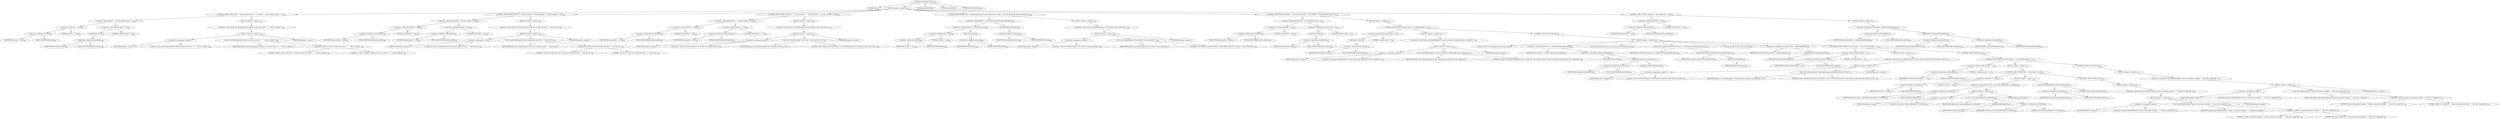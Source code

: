 digraph "validateAttributes" {  
"969" [label = <(METHOD,validateAttributes)<SUB>483</SUB>> ]
"48" [label = <(PARAM,this)<SUB>483</SUB>> ]
"970" [label = <(BLOCK,&lt;empty&gt;,&lt;empty&gt;)<SUB>483</SUB>> ]
"971" [label = <(CONTROL_STRUCTURE,if (file == null &amp;&amp; filesets.size() == 0),if (file == null &amp;&amp; filesets.size() == 0))<SUB>484</SUB>> ]
"972" [label = <(&lt;operator&gt;.logicalAnd,file == null &amp;&amp; filesets.size() == 0)<SUB>484</SUB>> ]
"973" [label = <(&lt;operator&gt;.equals,file == null)<SUB>484</SUB>> ]
"974" [label = <(&lt;operator&gt;.fieldAccess,this.file)<SUB>484</SUB>> ]
"975" [label = <(IDENTIFIER,this,file == null)<SUB>484</SUB>> ]
"976" [label = <(FIELD_IDENTIFIER,file,file)<SUB>484</SUB>> ]
"977" [label = <(LITERAL,null,file == null)<SUB>484</SUB>> ]
"978" [label = <(&lt;operator&gt;.equals,filesets.size() == 0)<SUB>484</SUB>> ]
"979" [label = <(size,filesets.size())<SUB>484</SUB>> ]
"980" [label = <(&lt;operator&gt;.fieldAccess,this.filesets)<SUB>484</SUB>> ]
"981" [label = <(IDENTIFIER,this,filesets.size())<SUB>484</SUB>> ]
"982" [label = <(FIELD_IDENTIFIER,filesets,filesets)<SUB>484</SUB>> ]
"983" [label = <(LITERAL,0,filesets.size() == 0)<SUB>484</SUB>> ]
"984" [label = <(BLOCK,&lt;empty&gt;,&lt;empty&gt;)<SUB>484</SUB>> ]
"985" [label = <(&lt;operator&gt;.throw,throw new BuildException(&quot;Specify at least one source &quot; + &quot;- a file or a fileset.&quot;);)<SUB>485</SUB>> ]
"986" [label = <(BLOCK,&lt;empty&gt;,&lt;empty&gt;)<SUB>485</SUB>> ]
"987" [label = <(&lt;operator&gt;.assignment,&lt;empty&gt;)> ]
"988" [label = <(IDENTIFIER,$obj12,&lt;empty&gt;)> ]
"989" [label = <(&lt;operator&gt;.alloc,new BuildException(&quot;Specify at least one source &quot; + &quot;- a file or a fileset.&quot;))<SUB>485</SUB>> ]
"990" [label = <(&lt;init&gt;,new BuildException(&quot;Specify at least one source &quot; + &quot;- a file or a fileset.&quot;))<SUB>485</SUB>> ]
"991" [label = <(IDENTIFIER,$obj12,new BuildException(&quot;Specify at least one source &quot; + &quot;- a file or a fileset.&quot;))> ]
"992" [label = <(&lt;operator&gt;.addition,&quot;Specify at least one source &quot; + &quot;- a file or a fileset.&quot;)<SUB>485</SUB>> ]
"993" [label = <(LITERAL,&quot;Specify at least one source &quot;,&quot;Specify at least one source &quot; + &quot;- a file or a fileset.&quot;)<SUB>485</SUB>> ]
"994" [label = <(LITERAL,&quot;- a file or a fileset.&quot;,&quot;Specify at least one source &quot; + &quot;- a file or a fileset.&quot;)<SUB>486</SUB>> ]
"995" [label = <(IDENTIFIER,$obj12,&lt;empty&gt;)> ]
"996" [label = <(CONTROL_STRUCTURE,if (destFile != null &amp;&amp; destDir != null),if (destFile != null &amp;&amp; destDir != null))<SUB>489</SUB>> ]
"997" [label = <(&lt;operator&gt;.logicalAnd,destFile != null &amp;&amp; destDir != null)<SUB>489</SUB>> ]
"998" [label = <(&lt;operator&gt;.notEquals,destFile != null)<SUB>489</SUB>> ]
"999" [label = <(&lt;operator&gt;.fieldAccess,this.destFile)<SUB>489</SUB>> ]
"1000" [label = <(IDENTIFIER,this,destFile != null)<SUB>489</SUB>> ]
"1001" [label = <(FIELD_IDENTIFIER,destFile,destFile)<SUB>489</SUB>> ]
"1002" [label = <(LITERAL,null,destFile != null)<SUB>489</SUB>> ]
"1003" [label = <(&lt;operator&gt;.notEquals,destDir != null)<SUB>489</SUB>> ]
"1004" [label = <(&lt;operator&gt;.fieldAccess,this.destDir)<SUB>489</SUB>> ]
"1005" [label = <(IDENTIFIER,this,destDir != null)<SUB>489</SUB>> ]
"1006" [label = <(FIELD_IDENTIFIER,destDir,destDir)<SUB>489</SUB>> ]
"1007" [label = <(LITERAL,null,destDir != null)<SUB>489</SUB>> ]
"1008" [label = <(BLOCK,&lt;empty&gt;,&lt;empty&gt;)<SUB>489</SUB>> ]
"1009" [label = <(&lt;operator&gt;.throw,throw new BuildException(&quot;Only one of tofile and todir &quot; + &quot;may be set.&quot;);)<SUB>490</SUB>> ]
"1010" [label = <(BLOCK,&lt;empty&gt;,&lt;empty&gt;)<SUB>490</SUB>> ]
"1011" [label = <(&lt;operator&gt;.assignment,&lt;empty&gt;)> ]
"1012" [label = <(IDENTIFIER,$obj13,&lt;empty&gt;)> ]
"1013" [label = <(&lt;operator&gt;.alloc,new BuildException(&quot;Only one of tofile and todir &quot; + &quot;may be set.&quot;))<SUB>490</SUB>> ]
"1014" [label = <(&lt;init&gt;,new BuildException(&quot;Only one of tofile and todir &quot; + &quot;may be set.&quot;))<SUB>490</SUB>> ]
"1015" [label = <(IDENTIFIER,$obj13,new BuildException(&quot;Only one of tofile and todir &quot; + &quot;may be set.&quot;))> ]
"1016" [label = <(&lt;operator&gt;.addition,&quot;Only one of tofile and todir &quot; + &quot;may be set.&quot;)<SUB>490</SUB>> ]
"1017" [label = <(LITERAL,&quot;Only one of tofile and todir &quot;,&quot;Only one of tofile and todir &quot; + &quot;may be set.&quot;)<SUB>490</SUB>> ]
"1018" [label = <(LITERAL,&quot;may be set.&quot;,&quot;Only one of tofile and todir &quot; + &quot;may be set.&quot;)<SUB>491</SUB>> ]
"1019" [label = <(IDENTIFIER,$obj13,&lt;empty&gt;)> ]
"1020" [label = <(CONTROL_STRUCTURE,if (destFile == null &amp;&amp; destDir == null),if (destFile == null &amp;&amp; destDir == null))<SUB>494</SUB>> ]
"1021" [label = <(&lt;operator&gt;.logicalAnd,destFile == null &amp;&amp; destDir == null)<SUB>494</SUB>> ]
"1022" [label = <(&lt;operator&gt;.equals,destFile == null)<SUB>494</SUB>> ]
"1023" [label = <(&lt;operator&gt;.fieldAccess,this.destFile)<SUB>494</SUB>> ]
"1024" [label = <(IDENTIFIER,this,destFile == null)<SUB>494</SUB>> ]
"1025" [label = <(FIELD_IDENTIFIER,destFile,destFile)<SUB>494</SUB>> ]
"1026" [label = <(LITERAL,null,destFile == null)<SUB>494</SUB>> ]
"1027" [label = <(&lt;operator&gt;.equals,destDir == null)<SUB>494</SUB>> ]
"1028" [label = <(&lt;operator&gt;.fieldAccess,this.destDir)<SUB>494</SUB>> ]
"1029" [label = <(IDENTIFIER,this,destDir == null)<SUB>494</SUB>> ]
"1030" [label = <(FIELD_IDENTIFIER,destDir,destDir)<SUB>494</SUB>> ]
"1031" [label = <(LITERAL,null,destDir == null)<SUB>494</SUB>> ]
"1032" [label = <(BLOCK,&lt;empty&gt;,&lt;empty&gt;)<SUB>494</SUB>> ]
"1033" [label = <(&lt;operator&gt;.throw,throw new BuildException(&quot;One of tofile or todir must be set.&quot;);)<SUB>495</SUB>> ]
"1034" [label = <(BLOCK,&lt;empty&gt;,&lt;empty&gt;)<SUB>495</SUB>> ]
"1035" [label = <(&lt;operator&gt;.assignment,&lt;empty&gt;)> ]
"1036" [label = <(IDENTIFIER,$obj14,&lt;empty&gt;)> ]
"1037" [label = <(&lt;operator&gt;.alloc,new BuildException(&quot;One of tofile or todir must be set.&quot;))<SUB>495</SUB>> ]
"1038" [label = <(&lt;init&gt;,new BuildException(&quot;One of tofile or todir must be set.&quot;))<SUB>495</SUB>> ]
"1039" [label = <(IDENTIFIER,$obj14,new BuildException(&quot;One of tofile or todir must be set.&quot;))> ]
"1040" [label = <(LITERAL,&quot;One of tofile or todir must be set.&quot;,new BuildException(&quot;One of tofile or todir must be set.&quot;))<SUB>495</SUB>> ]
"1041" [label = <(IDENTIFIER,$obj14,&lt;empty&gt;)> ]
"1042" [label = <(CONTROL_STRUCTURE,if (file != null &amp;&amp; file.exists() &amp;&amp; file.isDirectory()),if (file != null &amp;&amp; file.exists() &amp;&amp; file.isDirectory()))<SUB>498</SUB>> ]
"1043" [label = <(&lt;operator&gt;.logicalAnd,file != null &amp;&amp; file.exists() &amp;&amp; file.isDirectory())<SUB>498</SUB>> ]
"1044" [label = <(&lt;operator&gt;.logicalAnd,file != null &amp;&amp; file.exists())<SUB>498</SUB>> ]
"1045" [label = <(&lt;operator&gt;.notEquals,file != null)<SUB>498</SUB>> ]
"1046" [label = <(&lt;operator&gt;.fieldAccess,this.file)<SUB>498</SUB>> ]
"1047" [label = <(IDENTIFIER,this,file != null)<SUB>498</SUB>> ]
"1048" [label = <(FIELD_IDENTIFIER,file,file)<SUB>498</SUB>> ]
"1049" [label = <(LITERAL,null,file != null)<SUB>498</SUB>> ]
"1050" [label = <(exists,file.exists())<SUB>498</SUB>> ]
"1051" [label = <(&lt;operator&gt;.fieldAccess,this.file)<SUB>498</SUB>> ]
"1052" [label = <(IDENTIFIER,this,file.exists())<SUB>498</SUB>> ]
"1053" [label = <(FIELD_IDENTIFIER,file,file)<SUB>498</SUB>> ]
"1054" [label = <(isDirectory,file.isDirectory())<SUB>498</SUB>> ]
"1055" [label = <(&lt;operator&gt;.fieldAccess,this.file)<SUB>498</SUB>> ]
"1056" [label = <(IDENTIFIER,this,file.isDirectory())<SUB>498</SUB>> ]
"1057" [label = <(FIELD_IDENTIFIER,file,file)<SUB>498</SUB>> ]
"1058" [label = <(BLOCK,&lt;empty&gt;,&lt;empty&gt;)<SUB>498</SUB>> ]
"1059" [label = <(&lt;operator&gt;.throw,throw new BuildException(&quot;Use a fileset to copy directories.&quot;);)<SUB>499</SUB>> ]
"1060" [label = <(BLOCK,&lt;empty&gt;,&lt;empty&gt;)<SUB>499</SUB>> ]
"1061" [label = <(&lt;operator&gt;.assignment,&lt;empty&gt;)> ]
"1062" [label = <(IDENTIFIER,$obj15,&lt;empty&gt;)> ]
"1063" [label = <(&lt;operator&gt;.alloc,new BuildException(&quot;Use a fileset to copy directories.&quot;))<SUB>499</SUB>> ]
"1064" [label = <(&lt;init&gt;,new BuildException(&quot;Use a fileset to copy directories.&quot;))<SUB>499</SUB>> ]
"1065" [label = <(IDENTIFIER,$obj15,new BuildException(&quot;Use a fileset to copy directories.&quot;))> ]
"1066" [label = <(LITERAL,&quot;Use a fileset to copy directories.&quot;,new BuildException(&quot;Use a fileset to copy directories.&quot;))<SUB>499</SUB>> ]
"1067" [label = <(IDENTIFIER,$obj15,&lt;empty&gt;)> ]
"1068" [label = <(CONTROL_STRUCTURE,if (destFile != null &amp;&amp; filesets.size() &gt; 0),if (destFile != null &amp;&amp; filesets.size() &gt; 0))<SUB>502</SUB>> ]
"1069" [label = <(&lt;operator&gt;.logicalAnd,destFile != null &amp;&amp; filesets.size() &gt; 0)<SUB>502</SUB>> ]
"1070" [label = <(&lt;operator&gt;.notEquals,destFile != null)<SUB>502</SUB>> ]
"1071" [label = <(&lt;operator&gt;.fieldAccess,this.destFile)<SUB>502</SUB>> ]
"1072" [label = <(IDENTIFIER,this,destFile != null)<SUB>502</SUB>> ]
"1073" [label = <(FIELD_IDENTIFIER,destFile,destFile)<SUB>502</SUB>> ]
"1074" [label = <(LITERAL,null,destFile != null)<SUB>502</SUB>> ]
"1075" [label = <(&lt;operator&gt;.greaterThan,filesets.size() &gt; 0)<SUB>502</SUB>> ]
"1076" [label = <(size,filesets.size())<SUB>502</SUB>> ]
"1077" [label = <(&lt;operator&gt;.fieldAccess,this.filesets)<SUB>502</SUB>> ]
"1078" [label = <(IDENTIFIER,this,filesets.size())<SUB>502</SUB>> ]
"1079" [label = <(FIELD_IDENTIFIER,filesets,filesets)<SUB>502</SUB>> ]
"1080" [label = <(LITERAL,0,filesets.size() &gt; 0)<SUB>502</SUB>> ]
"1081" [label = <(BLOCK,&lt;empty&gt;,&lt;empty&gt;)<SUB>502</SUB>> ]
"1082" [label = <(CONTROL_STRUCTURE,if (filesets.size() &gt; 1),if (filesets.size() &gt; 1))<SUB>503</SUB>> ]
"1083" [label = <(&lt;operator&gt;.greaterThan,filesets.size() &gt; 1)<SUB>503</SUB>> ]
"1084" [label = <(size,filesets.size())<SUB>503</SUB>> ]
"1085" [label = <(&lt;operator&gt;.fieldAccess,this.filesets)<SUB>503</SUB>> ]
"1086" [label = <(IDENTIFIER,this,filesets.size())<SUB>503</SUB>> ]
"1087" [label = <(FIELD_IDENTIFIER,filesets,filesets)<SUB>503</SUB>> ]
"1088" [label = <(LITERAL,1,filesets.size() &gt; 1)<SUB>503</SUB>> ]
"1089" [label = <(BLOCK,&lt;empty&gt;,&lt;empty&gt;)<SUB>503</SUB>> ]
"1090" [label = <(&lt;operator&gt;.throw,throw new BuildException(&quot;Cannot concatenate multiple files into a single file.&quot;);)<SUB>504</SUB>> ]
"1091" [label = <(BLOCK,&lt;empty&gt;,&lt;empty&gt;)<SUB>504</SUB>> ]
"1092" [label = <(&lt;operator&gt;.assignment,&lt;empty&gt;)> ]
"1093" [label = <(IDENTIFIER,$obj16,&lt;empty&gt;)> ]
"1094" [label = <(&lt;operator&gt;.alloc,new BuildException(&quot;Cannot concatenate multiple files into a single file.&quot;))<SUB>504</SUB>> ]
"1095" [label = <(&lt;init&gt;,new BuildException(&quot;Cannot concatenate multiple files into a single file.&quot;))<SUB>504</SUB>> ]
"1096" [label = <(IDENTIFIER,$obj16,new BuildException(&quot;Cannot concatenate multiple files into a single file.&quot;))> ]
"1097" [label = <(LITERAL,&quot;Cannot concatenate multiple files into a single file.&quot;,new BuildException(&quot;Cannot concatenate multiple files into a single file.&quot;))<SUB>505</SUB>> ]
"1098" [label = <(IDENTIFIER,$obj16,&lt;empty&gt;)> ]
"1099" [label = <(CONTROL_STRUCTURE,else,else)<SUB>506</SUB>> ]
"1100" [label = <(BLOCK,&lt;empty&gt;,&lt;empty&gt;)<SUB>506</SUB>> ]
"1101" [label = <(LOCAL,FileSet fs: org.apache.tools.ant.types.FileSet)> ]
"1102" [label = <(&lt;operator&gt;.assignment,FileSet fs = (FileSet) filesets.elementAt(0))<SUB>507</SUB>> ]
"1103" [label = <(IDENTIFIER,fs,FileSet fs = (FileSet) filesets.elementAt(0))<SUB>507</SUB>> ]
"1104" [label = <(&lt;operator&gt;.cast,(FileSet) filesets.elementAt(0))<SUB>507</SUB>> ]
"1105" [label = <(TYPE_REF,FileSet,FileSet)<SUB>507</SUB>> ]
"1106" [label = <(elementAt,filesets.elementAt(0))<SUB>507</SUB>> ]
"1107" [label = <(&lt;operator&gt;.fieldAccess,this.filesets)<SUB>507</SUB>> ]
"1108" [label = <(IDENTIFIER,this,filesets.elementAt(0))<SUB>507</SUB>> ]
"1109" [label = <(FIELD_IDENTIFIER,filesets,filesets)<SUB>507</SUB>> ]
"1110" [label = <(LITERAL,0,filesets.elementAt(0))<SUB>507</SUB>> ]
"1111" [label = <(LOCAL,DirectoryScanner ds: org.apache.tools.ant.DirectoryScanner)> ]
"1112" [label = <(&lt;operator&gt;.assignment,DirectoryScanner ds = getDirectoryScanner(getProject()))<SUB>508</SUB>> ]
"1113" [label = <(IDENTIFIER,ds,DirectoryScanner ds = getDirectoryScanner(getProject()))<SUB>508</SUB>> ]
"1114" [label = <(getDirectoryScanner,getDirectoryScanner(getProject()))<SUB>508</SUB>> ]
"1115" [label = <(IDENTIFIER,fs,getDirectoryScanner(getProject()))<SUB>508</SUB>> ]
"1116" [label = <(getProject,getProject())<SUB>508</SUB>> ]
"47" [label = <(IDENTIFIER,this,getProject())<SUB>508</SUB>> ]
"1117" [label = <(LOCAL,String[] srcFiles: java.lang.String[])> ]
"1118" [label = <(&lt;operator&gt;.assignment,String[] srcFiles = getIncludedFiles())<SUB>509</SUB>> ]
"1119" [label = <(IDENTIFIER,srcFiles,String[] srcFiles = getIncludedFiles())<SUB>509</SUB>> ]
"1120" [label = <(getIncludedFiles,getIncludedFiles())<SUB>509</SUB>> ]
"1121" [label = <(IDENTIFIER,ds,getIncludedFiles())<SUB>509</SUB>> ]
"1122" [label = <(CONTROL_STRUCTURE,if (srcFiles.length == 0),if (srcFiles.length == 0))<SUB>511</SUB>> ]
"1123" [label = <(&lt;operator&gt;.equals,srcFiles.length == 0)<SUB>511</SUB>> ]
"1124" [label = <(&lt;operator&gt;.fieldAccess,srcFiles.length)<SUB>511</SUB>> ]
"1125" [label = <(IDENTIFIER,srcFiles,srcFiles.length == 0)<SUB>511</SUB>> ]
"1126" [label = <(FIELD_IDENTIFIER,length,length)<SUB>511</SUB>> ]
"1127" [label = <(LITERAL,0,srcFiles.length == 0)<SUB>511</SUB>> ]
"1128" [label = <(BLOCK,&lt;empty&gt;,&lt;empty&gt;)<SUB>511</SUB>> ]
"1129" [label = <(&lt;operator&gt;.throw,throw new BuildException(&quot;Cannot perform operation from directory to file.&quot;);)<SUB>512</SUB>> ]
"1130" [label = <(BLOCK,&lt;empty&gt;,&lt;empty&gt;)<SUB>512</SUB>> ]
"1131" [label = <(&lt;operator&gt;.assignment,&lt;empty&gt;)> ]
"1132" [label = <(IDENTIFIER,$obj17,&lt;empty&gt;)> ]
"1133" [label = <(&lt;operator&gt;.alloc,new BuildException(&quot;Cannot perform operation from directory to file.&quot;))<SUB>512</SUB>> ]
"1134" [label = <(&lt;init&gt;,new BuildException(&quot;Cannot perform operation from directory to file.&quot;))<SUB>512</SUB>> ]
"1135" [label = <(IDENTIFIER,$obj17,new BuildException(&quot;Cannot perform operation from directory to file.&quot;))> ]
"1136" [label = <(LITERAL,&quot;Cannot perform operation from directory to file.&quot;,new BuildException(&quot;Cannot perform operation from directory to file.&quot;))<SUB>513</SUB>> ]
"1137" [label = <(IDENTIFIER,$obj17,&lt;empty&gt;)> ]
"1138" [label = <(CONTROL_STRUCTURE,else,else)<SUB>514</SUB>> ]
"1139" [label = <(CONTROL_STRUCTURE,if (srcFiles.length == 1),if (srcFiles.length == 1))<SUB>514</SUB>> ]
"1140" [label = <(&lt;operator&gt;.equals,srcFiles.length == 1)<SUB>514</SUB>> ]
"1141" [label = <(&lt;operator&gt;.fieldAccess,srcFiles.length)<SUB>514</SUB>> ]
"1142" [label = <(IDENTIFIER,srcFiles,srcFiles.length == 1)<SUB>514</SUB>> ]
"1143" [label = <(FIELD_IDENTIFIER,length,length)<SUB>514</SUB>> ]
"1144" [label = <(LITERAL,1,srcFiles.length == 1)<SUB>514</SUB>> ]
"1145" [label = <(BLOCK,&lt;empty&gt;,&lt;empty&gt;)<SUB>514</SUB>> ]
"1146" [label = <(CONTROL_STRUCTURE,if (file == null),if (file == null))<SUB>515</SUB>> ]
"1147" [label = <(&lt;operator&gt;.equals,file == null)<SUB>515</SUB>> ]
"1148" [label = <(&lt;operator&gt;.fieldAccess,this.file)<SUB>515</SUB>> ]
"1149" [label = <(IDENTIFIER,this,file == null)<SUB>515</SUB>> ]
"1150" [label = <(FIELD_IDENTIFIER,file,file)<SUB>515</SUB>> ]
"1151" [label = <(LITERAL,null,file == null)<SUB>515</SUB>> ]
"1152" [label = <(BLOCK,&lt;empty&gt;,&lt;empty&gt;)<SUB>515</SUB>> ]
"1153" [label = <(&lt;operator&gt;.assignment,this.file = new File(ds.getBasedir(), srcFiles[0]))<SUB>516</SUB>> ]
"1154" [label = <(&lt;operator&gt;.fieldAccess,this.file)<SUB>516</SUB>> ]
"1155" [label = <(IDENTIFIER,this,this.file = new File(ds.getBasedir(), srcFiles[0]))<SUB>516</SUB>> ]
"1156" [label = <(FIELD_IDENTIFIER,file,file)<SUB>516</SUB>> ]
"1157" [label = <(BLOCK,&lt;empty&gt;,&lt;empty&gt;)<SUB>516</SUB>> ]
"1158" [label = <(&lt;operator&gt;.assignment,&lt;empty&gt;)> ]
"1159" [label = <(IDENTIFIER,$obj18,&lt;empty&gt;)> ]
"1160" [label = <(&lt;operator&gt;.alloc,new File(ds.getBasedir(), srcFiles[0]))<SUB>516</SUB>> ]
"1161" [label = <(&lt;init&gt;,new File(ds.getBasedir(), srcFiles[0]))<SUB>516</SUB>> ]
"1162" [label = <(IDENTIFIER,$obj18,new File(ds.getBasedir(), srcFiles[0]))> ]
"1163" [label = <(getBasedir,getBasedir())<SUB>516</SUB>> ]
"1164" [label = <(IDENTIFIER,ds,getBasedir())<SUB>516</SUB>> ]
"1165" [label = <(&lt;operator&gt;.indexAccess,srcFiles[0])<SUB>516</SUB>> ]
"1166" [label = <(IDENTIFIER,srcFiles,new File(ds.getBasedir(), srcFiles[0]))<SUB>516</SUB>> ]
"1167" [label = <(LITERAL,0,new File(ds.getBasedir(), srcFiles[0]))<SUB>516</SUB>> ]
"1168" [label = <(IDENTIFIER,$obj18,&lt;empty&gt;)> ]
"1169" [label = <(removeElementAt,filesets.removeElementAt(0))<SUB>517</SUB>> ]
"1170" [label = <(&lt;operator&gt;.fieldAccess,this.filesets)<SUB>517</SUB>> ]
"1171" [label = <(IDENTIFIER,this,filesets.removeElementAt(0))<SUB>517</SUB>> ]
"1172" [label = <(FIELD_IDENTIFIER,filesets,filesets)<SUB>517</SUB>> ]
"1173" [label = <(LITERAL,0,filesets.removeElementAt(0))<SUB>517</SUB>> ]
"1174" [label = <(CONTROL_STRUCTURE,else,else)<SUB>518</SUB>> ]
"1175" [label = <(BLOCK,&lt;empty&gt;,&lt;empty&gt;)<SUB>518</SUB>> ]
"1176" [label = <(&lt;operator&gt;.throw,throw new BuildException(&quot;Cannot concatenate multiple &quot; + &quot;files into a single file.&quot;);)<SUB>519</SUB>> ]
"1177" [label = <(BLOCK,&lt;empty&gt;,&lt;empty&gt;)<SUB>519</SUB>> ]
"1178" [label = <(&lt;operator&gt;.assignment,&lt;empty&gt;)> ]
"1179" [label = <(IDENTIFIER,$obj19,&lt;empty&gt;)> ]
"1180" [label = <(&lt;operator&gt;.alloc,new BuildException(&quot;Cannot concatenate multiple &quot; + &quot;files into a single file.&quot;))<SUB>519</SUB>> ]
"1181" [label = <(&lt;init&gt;,new BuildException(&quot;Cannot concatenate multiple &quot; + &quot;files into a single file.&quot;))<SUB>519</SUB>> ]
"1182" [label = <(IDENTIFIER,$obj19,new BuildException(&quot;Cannot concatenate multiple &quot; + &quot;files into a single file.&quot;))> ]
"1183" [label = <(&lt;operator&gt;.addition,&quot;Cannot concatenate multiple &quot; + &quot;files into a single file.&quot;)<SUB>519</SUB>> ]
"1184" [label = <(LITERAL,&quot;Cannot concatenate multiple &quot;,&quot;Cannot concatenate multiple &quot; + &quot;files into a single file.&quot;)<SUB>519</SUB>> ]
"1185" [label = <(LITERAL,&quot;files into a single file.&quot;,&quot;Cannot concatenate multiple &quot; + &quot;files into a single file.&quot;)<SUB>520</SUB>> ]
"1186" [label = <(IDENTIFIER,$obj19,&lt;empty&gt;)> ]
"1187" [label = <(CONTROL_STRUCTURE,else,else)<SUB>522</SUB>> ]
"1188" [label = <(BLOCK,&lt;empty&gt;,&lt;empty&gt;)<SUB>522</SUB>> ]
"1189" [label = <(&lt;operator&gt;.throw,throw new BuildException(&quot;Cannot concatenate multiple &quot; + &quot;files into a single file.&quot;);)<SUB>523</SUB>> ]
"1190" [label = <(BLOCK,&lt;empty&gt;,&lt;empty&gt;)<SUB>523</SUB>> ]
"1191" [label = <(&lt;operator&gt;.assignment,&lt;empty&gt;)> ]
"1192" [label = <(IDENTIFIER,$obj20,&lt;empty&gt;)> ]
"1193" [label = <(&lt;operator&gt;.alloc,new BuildException(&quot;Cannot concatenate multiple &quot; + &quot;files into a single file.&quot;))<SUB>523</SUB>> ]
"1194" [label = <(&lt;init&gt;,new BuildException(&quot;Cannot concatenate multiple &quot; + &quot;files into a single file.&quot;))<SUB>523</SUB>> ]
"1195" [label = <(IDENTIFIER,$obj20,new BuildException(&quot;Cannot concatenate multiple &quot; + &quot;files into a single file.&quot;))> ]
"1196" [label = <(&lt;operator&gt;.addition,&quot;Cannot concatenate multiple &quot; + &quot;files into a single file.&quot;)<SUB>523</SUB>> ]
"1197" [label = <(LITERAL,&quot;Cannot concatenate multiple &quot;,&quot;Cannot concatenate multiple &quot; + &quot;files into a single file.&quot;)<SUB>523</SUB>> ]
"1198" [label = <(LITERAL,&quot;files into a single file.&quot;,&quot;Cannot concatenate multiple &quot; + &quot;files into a single file.&quot;)<SUB>524</SUB>> ]
"1199" [label = <(IDENTIFIER,$obj20,&lt;empty&gt;)> ]
"1200" [label = <(CONTROL_STRUCTURE,if (destFile != null),if (destFile != null))<SUB>529</SUB>> ]
"1201" [label = <(&lt;operator&gt;.notEquals,destFile != null)<SUB>529</SUB>> ]
"1202" [label = <(&lt;operator&gt;.fieldAccess,this.destFile)<SUB>529</SUB>> ]
"1203" [label = <(IDENTIFIER,this,destFile != null)<SUB>529</SUB>> ]
"1204" [label = <(FIELD_IDENTIFIER,destFile,destFile)<SUB>529</SUB>> ]
"1205" [label = <(LITERAL,null,destFile != null)<SUB>529</SUB>> ]
"1206" [label = <(BLOCK,&lt;empty&gt;,&lt;empty&gt;)<SUB>529</SUB>> ]
"1207" [label = <(&lt;operator&gt;.assignment,this.destDir = getParentFile(destFile))<SUB>530</SUB>> ]
"1208" [label = <(&lt;operator&gt;.fieldAccess,this.destDir)<SUB>530</SUB>> ]
"1209" [label = <(IDENTIFIER,this,this.destDir = getParentFile(destFile))<SUB>530</SUB>> ]
"1210" [label = <(FIELD_IDENTIFIER,destDir,destDir)<SUB>530</SUB>> ]
"1211" [label = <(getParentFile,getParentFile(destFile))<SUB>530</SUB>> ]
"1212" [label = <(&lt;operator&gt;.fieldAccess,this.fileUtils)<SUB>530</SUB>> ]
"1213" [label = <(IDENTIFIER,this,getParentFile(destFile))<SUB>530</SUB>> ]
"1214" [label = <(FIELD_IDENTIFIER,fileUtils,fileUtils)<SUB>530</SUB>> ]
"1215" [label = <(&lt;operator&gt;.fieldAccess,this.destFile)<SUB>530</SUB>> ]
"1216" [label = <(IDENTIFIER,this,getParentFile(destFile))<SUB>530</SUB>> ]
"1217" [label = <(FIELD_IDENTIFIER,destFile,destFile)<SUB>530</SUB>> ]
"1218" [label = <(MODIFIER,PROTECTED)> ]
"1219" [label = <(MODIFIER,VIRTUAL)> ]
"1220" [label = <(METHOD_RETURN,void)<SUB>483</SUB>> ]
  "969" -> "48" 
  "969" -> "970" 
  "969" -> "1218" 
  "969" -> "1219" 
  "969" -> "1220" 
  "970" -> "971" 
  "970" -> "996" 
  "970" -> "1020" 
  "970" -> "1042" 
  "970" -> "1068" 
  "970" -> "1200" 
  "971" -> "972" 
  "971" -> "984" 
  "972" -> "973" 
  "972" -> "978" 
  "973" -> "974" 
  "973" -> "977" 
  "974" -> "975" 
  "974" -> "976" 
  "978" -> "979" 
  "978" -> "983" 
  "979" -> "980" 
  "980" -> "981" 
  "980" -> "982" 
  "984" -> "985" 
  "985" -> "986" 
  "986" -> "987" 
  "986" -> "990" 
  "986" -> "995" 
  "987" -> "988" 
  "987" -> "989" 
  "990" -> "991" 
  "990" -> "992" 
  "992" -> "993" 
  "992" -> "994" 
  "996" -> "997" 
  "996" -> "1008" 
  "997" -> "998" 
  "997" -> "1003" 
  "998" -> "999" 
  "998" -> "1002" 
  "999" -> "1000" 
  "999" -> "1001" 
  "1003" -> "1004" 
  "1003" -> "1007" 
  "1004" -> "1005" 
  "1004" -> "1006" 
  "1008" -> "1009" 
  "1009" -> "1010" 
  "1010" -> "1011" 
  "1010" -> "1014" 
  "1010" -> "1019" 
  "1011" -> "1012" 
  "1011" -> "1013" 
  "1014" -> "1015" 
  "1014" -> "1016" 
  "1016" -> "1017" 
  "1016" -> "1018" 
  "1020" -> "1021" 
  "1020" -> "1032" 
  "1021" -> "1022" 
  "1021" -> "1027" 
  "1022" -> "1023" 
  "1022" -> "1026" 
  "1023" -> "1024" 
  "1023" -> "1025" 
  "1027" -> "1028" 
  "1027" -> "1031" 
  "1028" -> "1029" 
  "1028" -> "1030" 
  "1032" -> "1033" 
  "1033" -> "1034" 
  "1034" -> "1035" 
  "1034" -> "1038" 
  "1034" -> "1041" 
  "1035" -> "1036" 
  "1035" -> "1037" 
  "1038" -> "1039" 
  "1038" -> "1040" 
  "1042" -> "1043" 
  "1042" -> "1058" 
  "1043" -> "1044" 
  "1043" -> "1054" 
  "1044" -> "1045" 
  "1044" -> "1050" 
  "1045" -> "1046" 
  "1045" -> "1049" 
  "1046" -> "1047" 
  "1046" -> "1048" 
  "1050" -> "1051" 
  "1051" -> "1052" 
  "1051" -> "1053" 
  "1054" -> "1055" 
  "1055" -> "1056" 
  "1055" -> "1057" 
  "1058" -> "1059" 
  "1059" -> "1060" 
  "1060" -> "1061" 
  "1060" -> "1064" 
  "1060" -> "1067" 
  "1061" -> "1062" 
  "1061" -> "1063" 
  "1064" -> "1065" 
  "1064" -> "1066" 
  "1068" -> "1069" 
  "1068" -> "1081" 
  "1069" -> "1070" 
  "1069" -> "1075" 
  "1070" -> "1071" 
  "1070" -> "1074" 
  "1071" -> "1072" 
  "1071" -> "1073" 
  "1075" -> "1076" 
  "1075" -> "1080" 
  "1076" -> "1077" 
  "1077" -> "1078" 
  "1077" -> "1079" 
  "1081" -> "1082" 
  "1082" -> "1083" 
  "1082" -> "1089" 
  "1082" -> "1099" 
  "1083" -> "1084" 
  "1083" -> "1088" 
  "1084" -> "1085" 
  "1085" -> "1086" 
  "1085" -> "1087" 
  "1089" -> "1090" 
  "1090" -> "1091" 
  "1091" -> "1092" 
  "1091" -> "1095" 
  "1091" -> "1098" 
  "1092" -> "1093" 
  "1092" -> "1094" 
  "1095" -> "1096" 
  "1095" -> "1097" 
  "1099" -> "1100" 
  "1100" -> "1101" 
  "1100" -> "1102" 
  "1100" -> "1111" 
  "1100" -> "1112" 
  "1100" -> "1117" 
  "1100" -> "1118" 
  "1100" -> "1122" 
  "1102" -> "1103" 
  "1102" -> "1104" 
  "1104" -> "1105" 
  "1104" -> "1106" 
  "1106" -> "1107" 
  "1106" -> "1110" 
  "1107" -> "1108" 
  "1107" -> "1109" 
  "1112" -> "1113" 
  "1112" -> "1114" 
  "1114" -> "1115" 
  "1114" -> "1116" 
  "1116" -> "47" 
  "1118" -> "1119" 
  "1118" -> "1120" 
  "1120" -> "1121" 
  "1122" -> "1123" 
  "1122" -> "1128" 
  "1122" -> "1138" 
  "1123" -> "1124" 
  "1123" -> "1127" 
  "1124" -> "1125" 
  "1124" -> "1126" 
  "1128" -> "1129" 
  "1129" -> "1130" 
  "1130" -> "1131" 
  "1130" -> "1134" 
  "1130" -> "1137" 
  "1131" -> "1132" 
  "1131" -> "1133" 
  "1134" -> "1135" 
  "1134" -> "1136" 
  "1138" -> "1139" 
  "1139" -> "1140" 
  "1139" -> "1145" 
  "1139" -> "1187" 
  "1140" -> "1141" 
  "1140" -> "1144" 
  "1141" -> "1142" 
  "1141" -> "1143" 
  "1145" -> "1146" 
  "1146" -> "1147" 
  "1146" -> "1152" 
  "1146" -> "1174" 
  "1147" -> "1148" 
  "1147" -> "1151" 
  "1148" -> "1149" 
  "1148" -> "1150" 
  "1152" -> "1153" 
  "1152" -> "1169" 
  "1153" -> "1154" 
  "1153" -> "1157" 
  "1154" -> "1155" 
  "1154" -> "1156" 
  "1157" -> "1158" 
  "1157" -> "1161" 
  "1157" -> "1168" 
  "1158" -> "1159" 
  "1158" -> "1160" 
  "1161" -> "1162" 
  "1161" -> "1163" 
  "1161" -> "1165" 
  "1163" -> "1164" 
  "1165" -> "1166" 
  "1165" -> "1167" 
  "1169" -> "1170" 
  "1169" -> "1173" 
  "1170" -> "1171" 
  "1170" -> "1172" 
  "1174" -> "1175" 
  "1175" -> "1176" 
  "1176" -> "1177" 
  "1177" -> "1178" 
  "1177" -> "1181" 
  "1177" -> "1186" 
  "1178" -> "1179" 
  "1178" -> "1180" 
  "1181" -> "1182" 
  "1181" -> "1183" 
  "1183" -> "1184" 
  "1183" -> "1185" 
  "1187" -> "1188" 
  "1188" -> "1189" 
  "1189" -> "1190" 
  "1190" -> "1191" 
  "1190" -> "1194" 
  "1190" -> "1199" 
  "1191" -> "1192" 
  "1191" -> "1193" 
  "1194" -> "1195" 
  "1194" -> "1196" 
  "1196" -> "1197" 
  "1196" -> "1198" 
  "1200" -> "1201" 
  "1200" -> "1206" 
  "1201" -> "1202" 
  "1201" -> "1205" 
  "1202" -> "1203" 
  "1202" -> "1204" 
  "1206" -> "1207" 
  "1207" -> "1208" 
  "1207" -> "1211" 
  "1208" -> "1209" 
  "1208" -> "1210" 
  "1211" -> "1212" 
  "1211" -> "1215" 
  "1212" -> "1213" 
  "1212" -> "1214" 
  "1215" -> "1216" 
  "1215" -> "1217" 
}

